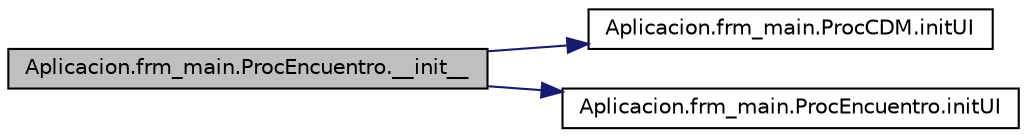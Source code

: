 digraph G
{
  edge [fontname="Helvetica",fontsize="10",labelfontname="Helvetica",labelfontsize="10"];
  node [fontname="Helvetica",fontsize="10",shape=record];
  rankdir="LR";
  Node1 [label="Aplicacion.frm_main.ProcEncuentro.__init__",height=0.2,width=0.4,color="black", fillcolor="grey75", style="filled" fontcolor="black"];
  Node1 -> Node2 [color="midnightblue",fontsize="10",style="solid"];
  Node2 [label="Aplicacion.frm_main.ProcCDM.initUI",height=0.2,width=0.4,color="black", fillcolor="white", style="filled",URL="$class_aplicacion_1_1frm__main_1_1_proc_c_d_m.html#a33b199687fcecc96e4d2912d9f0fbf20"];
  Node1 -> Node3 [color="midnightblue",fontsize="10",style="solid"];
  Node3 [label="Aplicacion.frm_main.ProcEncuentro.initUI",height=0.2,width=0.4,color="black", fillcolor="white", style="filled",URL="$class_aplicacion_1_1frm__main_1_1_proc_encuentro.html#a0df5f10ce0e6544ee7996b2ffd32d5c3"];
}
